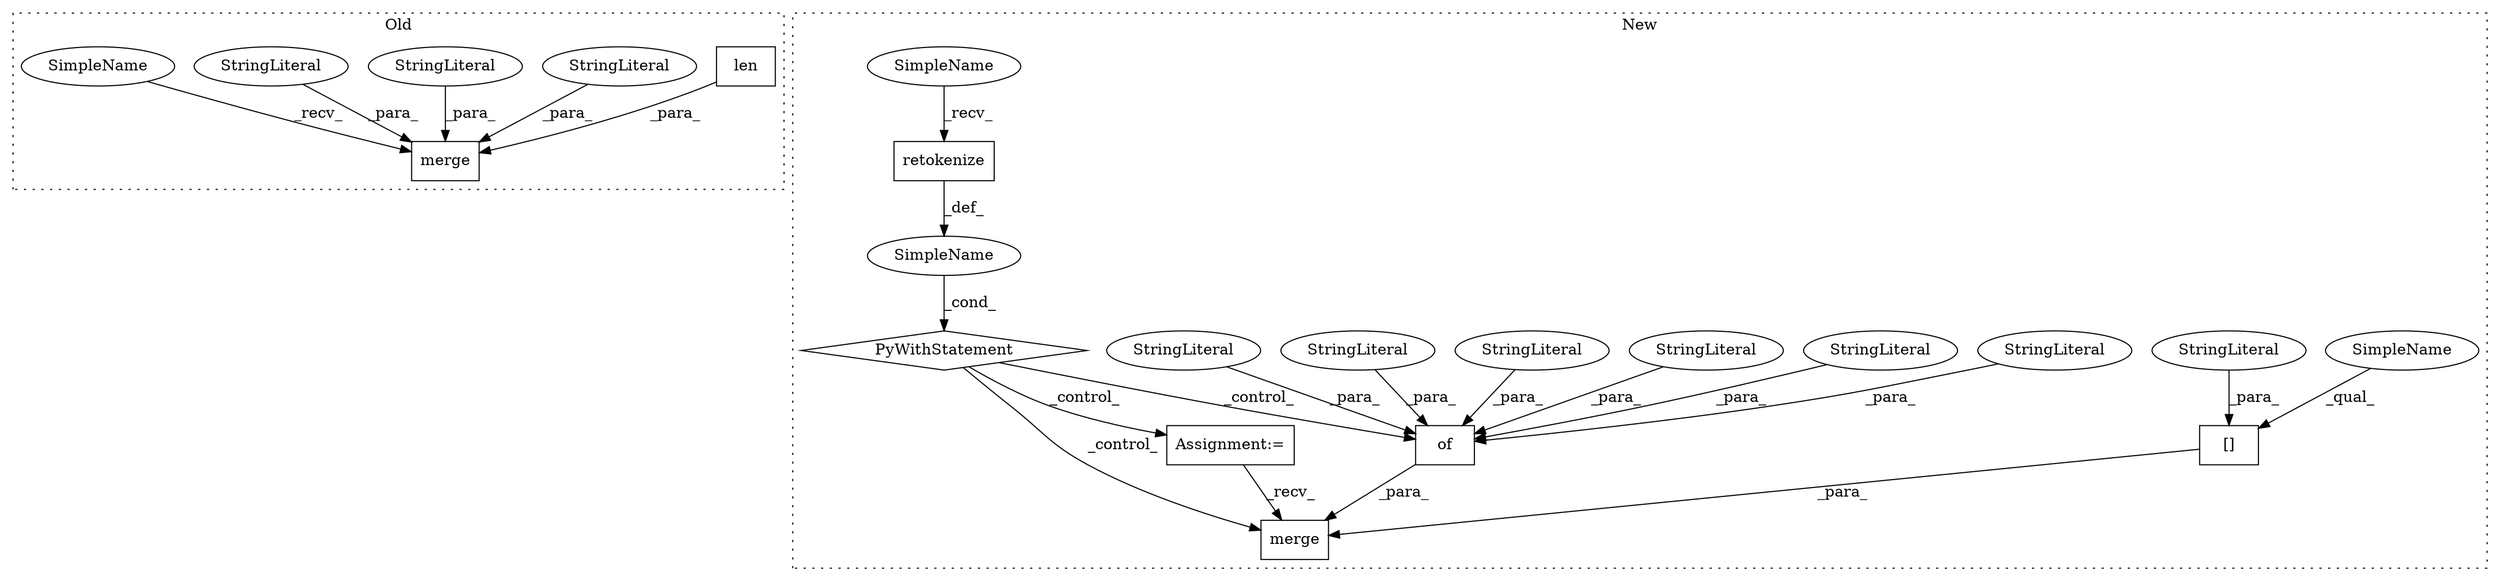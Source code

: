 digraph G {
subgraph cluster0 {
1 [label="len" a="32" s="638,655" l="4,1" shape="box"];
9 [label="merge" a="32" s="630,682" l="6,1" shape="box"];
10 [label="StringLiteral" a="45" s="677" l="5" shape="ellipse"];
11 [label="StringLiteral" a="45" s="663" l="13" shape="ellipse"];
12 [label="StringLiteral" a="45" s="657" l="5" shape="ellipse"];
20 [label="SimpleName" a="42" s="626" l="3" shape="ellipse"];
label = "Old";
style="dotted";
}
subgraph cluster1 {
2 [label="retokenize" a="32" s="691" l="12" shape="box"];
3 [label="PyWithStatement" a="104" s="677,703" l="10,2" shape="diamond"];
4 [label="merge" a="32" s="820,855" l="6,1" shape="box"];
5 [label="SimpleName" a="42" s="" l="" shape="ellipse"];
6 [label="Assignment:=" a="7" s="717" l="11" shape="box"];
7 [label="[]" a="2" s="826,848" l="4,1" shape="box"];
8 [label="StringLiteral" a="45" s="830" l="18" shape="ellipse"];
13 [label="of" a="32" s="746,799" l="3,1" shape="box"];
14 [label="StringLiteral" a="45" s="761" l="7" shape="ellipse"];
15 [label="StringLiteral" a="45" s="783" l="10" shape="ellipse"];
16 [label="StringLiteral" a="45" s="794" l="5" shape="ellipse"];
17 [label="StringLiteral" a="45" s="769" l="13" shape="ellipse"];
18 [label="StringLiteral" a="45" s="749" l="5" shape="ellipse"];
19 [label="StringLiteral" a="45" s="755" l="5" shape="ellipse"];
21 [label="SimpleName" a="42" s="826" l="3" shape="ellipse"];
22 [label="SimpleName" a="42" s="687" l="3" shape="ellipse"];
label = "New";
style="dotted";
}
1 -> 9 [label="_para_"];
2 -> 5 [label="_def_"];
3 -> 6 [label="_control_"];
3 -> 13 [label="_control_"];
3 -> 4 [label="_control_"];
5 -> 3 [label="_cond_"];
6 -> 4 [label="_recv_"];
7 -> 4 [label="_para_"];
8 -> 7 [label="_para_"];
10 -> 9 [label="_para_"];
11 -> 9 [label="_para_"];
12 -> 9 [label="_para_"];
13 -> 4 [label="_para_"];
14 -> 13 [label="_para_"];
15 -> 13 [label="_para_"];
16 -> 13 [label="_para_"];
17 -> 13 [label="_para_"];
18 -> 13 [label="_para_"];
19 -> 13 [label="_para_"];
20 -> 9 [label="_recv_"];
21 -> 7 [label="_qual_"];
22 -> 2 [label="_recv_"];
}